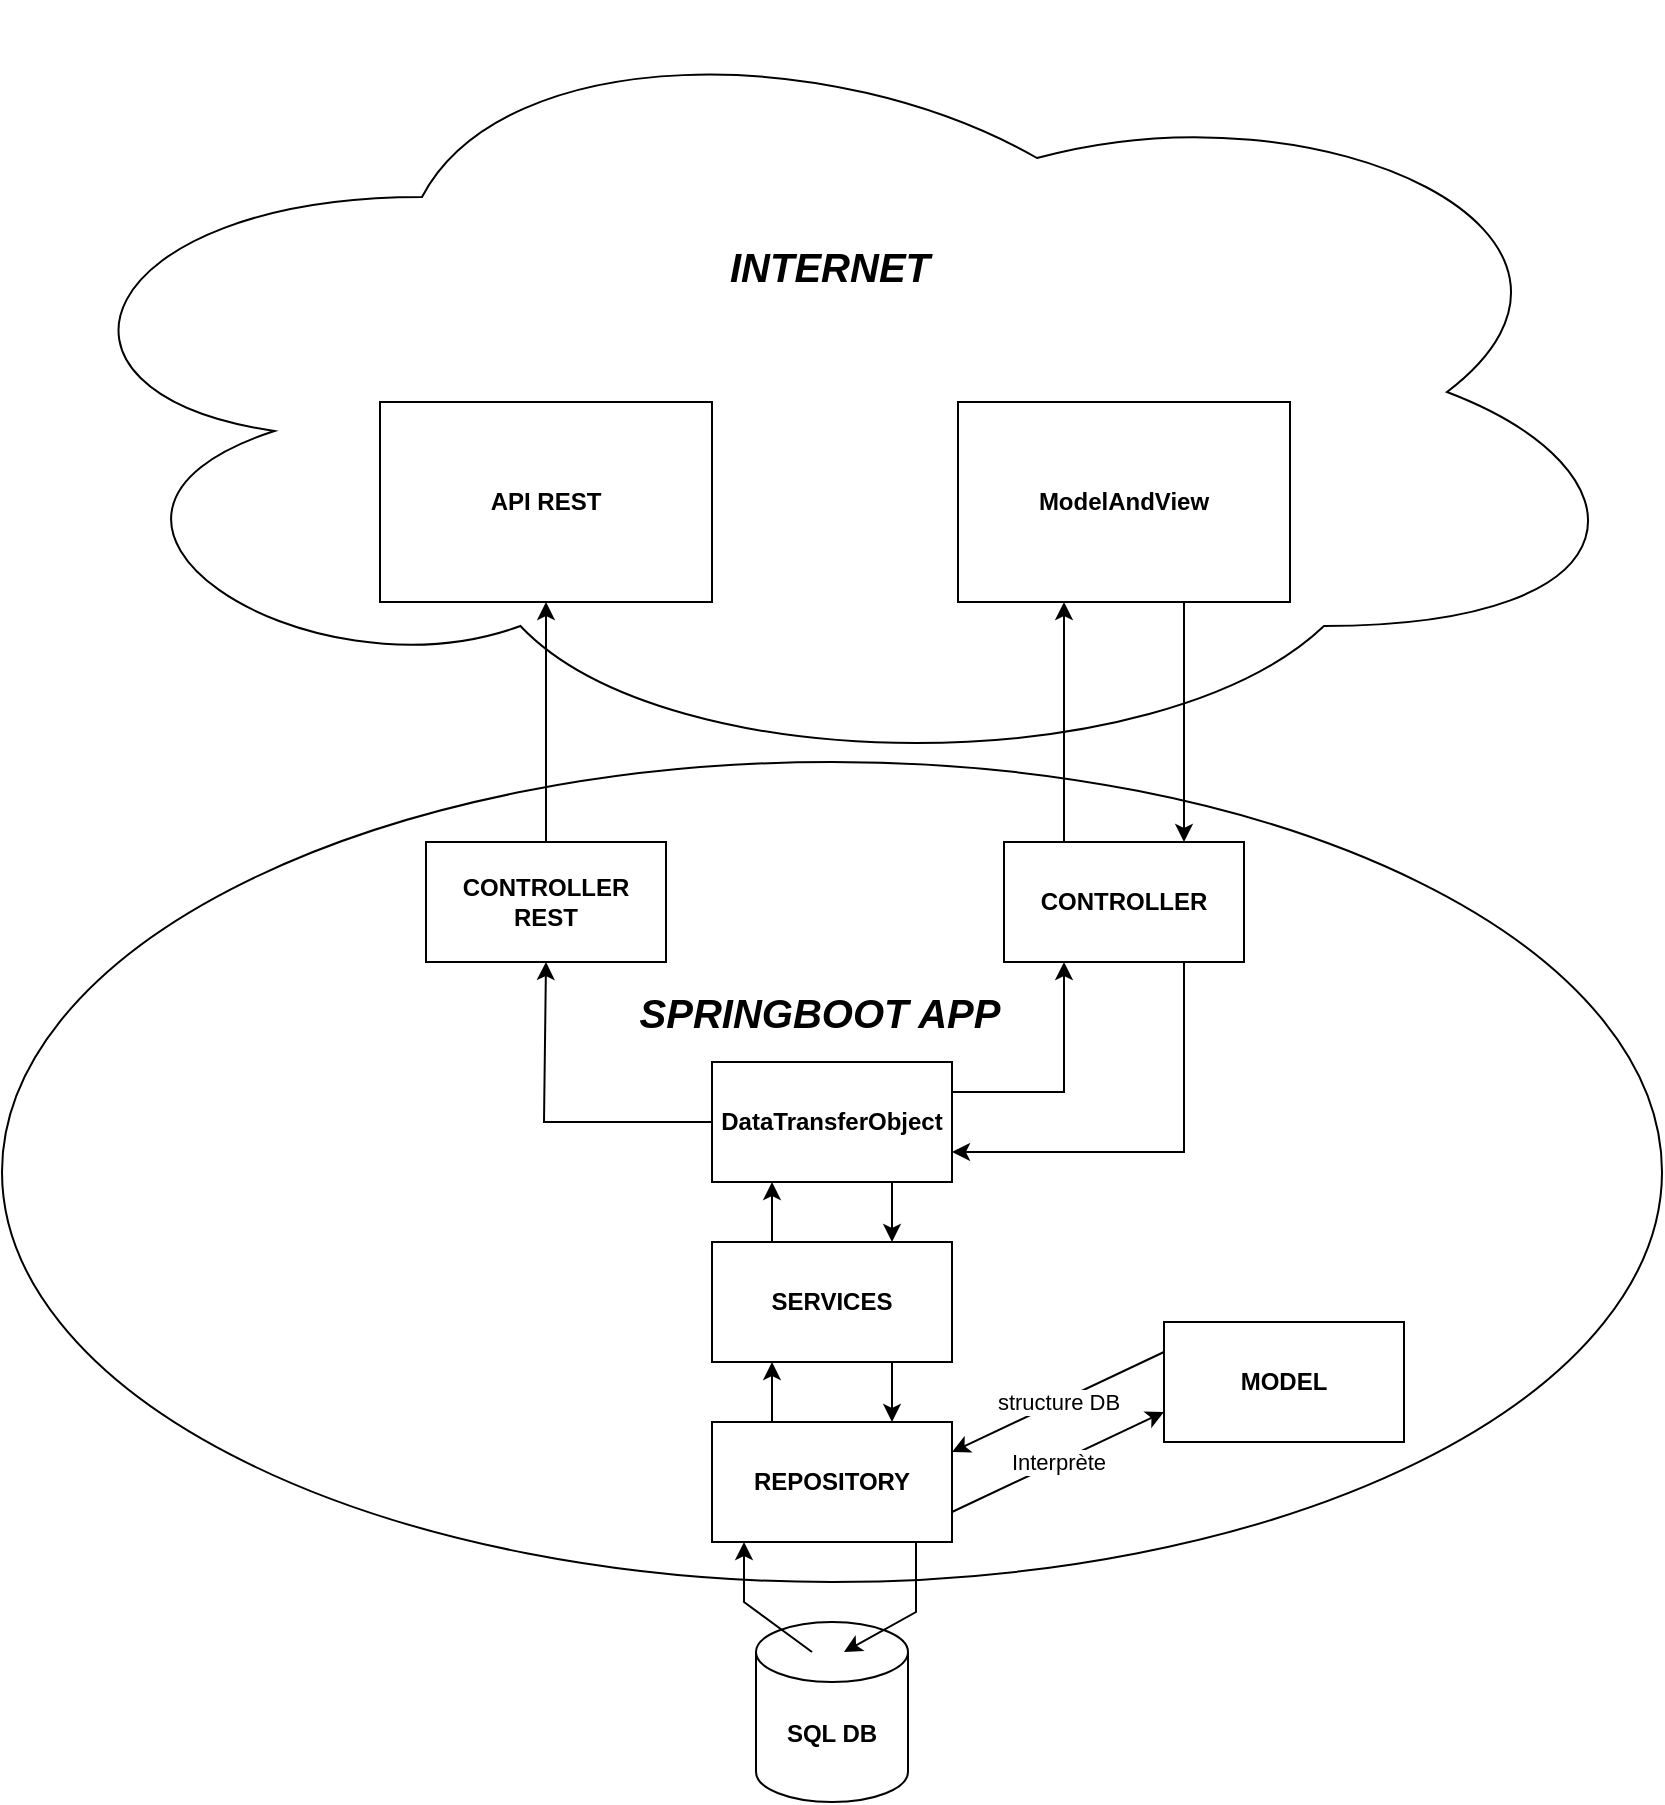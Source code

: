 <mxfile version="17.4.6" type="device"><diagram id="khLDJ6s4ub4RfLViT-xe" name="Page-1"><mxGraphModel dx="2249" dy="1931" grid="1" gridSize="10" guides="1" tooltips="1" connect="1" arrows="1" fold="1" page="1" pageScale="1" pageWidth="827" pageHeight="1169" math="0" shadow="0"><root><mxCell id="0"/><mxCell id="y6-MkMJ_L3PA23XHvJ8X-40" value="Level 1 " style="" parent="0"/><mxCell id="y6-MkMJ_L3PA23XHvJ8X-41" value="&lt;b&gt;&lt;i&gt;&lt;font style=&quot;font-size: 20px&quot;&gt;SPRINGBOOT APP&lt;/font&gt;&lt;/i&gt;&lt;/b&gt;" style="ellipse;whiteSpace=wrap;html=1;movableLabel=1;" vertex="1" parent="y6-MkMJ_L3PA23XHvJ8X-40"><mxGeometry x="-1" y="130" width="830" height="410" as="geometry"><mxPoint x="-6" y="-80" as="offset"/></mxGeometry></mxCell><mxCell id="y6-MkMJ_L3PA23XHvJ8X-50" value="&lt;b&gt;&lt;i&gt;&lt;font style=&quot;font-size: 20px&quot;&gt;INTERNET&lt;/font&gt;&lt;/i&gt;&lt;/b&gt;" style="ellipse;shape=cloud;whiteSpace=wrap;html=1;movableLabel=1;" vertex="1" parent="y6-MkMJ_L3PA23XHvJ8X-40"><mxGeometry x="4" y="-250" width="820" height="390" as="geometry"><mxPoint x="-1" y="-63" as="offset"/></mxGeometry></mxCell><mxCell id="1" value="Level 2" parent="0"/><mxCell id="y6-MkMJ_L3PA23XHvJ8X-3" value="&lt;b&gt;MODEL&lt;/b&gt;" style="rounded=0;whiteSpace=wrap;html=1;" vertex="1" parent="1"><mxGeometry x="580" y="410" width="120" height="60" as="geometry"/></mxCell><mxCell id="y6-MkMJ_L3PA23XHvJ8X-15" value="&lt;b&gt;SQL DB&lt;/b&gt;" style="shape=cylinder3;whiteSpace=wrap;html=1;boundedLbl=1;backgroundOutline=1;size=15;movableLabel=1;noLabel=0;" vertex="1" parent="1"><mxGeometry x="376" y="560" width="76" height="90" as="geometry"><mxPoint y="-2" as="offset"/></mxGeometry></mxCell><mxCell id="y6-MkMJ_L3PA23XHvJ8X-17" value="&lt;b&gt;API REST&lt;/b&gt;" style="rounded=0;whiteSpace=wrap;html=1;" vertex="1" parent="1"><mxGeometry x="188" y="-50" width="166" height="100" as="geometry"/></mxCell><mxCell id="y6-MkMJ_L3PA23XHvJ8X-18" value="&lt;b&gt;DataTransferObject&lt;/b&gt;" style="rounded=0;whiteSpace=wrap;html=1;" vertex="1" parent="1"><mxGeometry x="354" y="280" width="120" height="60" as="geometry"/></mxCell><mxCell id="y6-MkMJ_L3PA23XHvJ8X-19" value="&lt;b&gt;SERVICES&lt;/b&gt;" style="rounded=0;whiteSpace=wrap;html=1;" vertex="1" parent="1"><mxGeometry x="354" y="370" width="120" height="60" as="geometry"/></mxCell><mxCell id="y6-MkMJ_L3PA23XHvJ8X-20" value="&lt;b&gt;REPOSITORY&lt;/b&gt;" style="rounded=0;whiteSpace=wrap;html=1;" vertex="1" parent="1"><mxGeometry x="354" y="460" width="120" height="60" as="geometry"/></mxCell><mxCell id="y6-MkMJ_L3PA23XHvJ8X-36" value="" style="edgeStyle=orthogonalEdgeStyle;rounded=0;orthogonalLoop=1;jettySize=auto;html=1;" edge="1" parent="1" source="y6-MkMJ_L3PA23XHvJ8X-21" target="y6-MkMJ_L3PA23XHvJ8X-17"><mxGeometry relative="1" as="geometry"/></mxCell><mxCell id="y6-MkMJ_L3PA23XHvJ8X-21" value="&lt;b&gt;CONTROLLER REST&lt;/b&gt;" style="rounded=0;whiteSpace=wrap;html=1;" vertex="1" parent="1"><mxGeometry x="211" y="170" width="120" height="60" as="geometry"/></mxCell><mxCell id="y6-MkMJ_L3PA23XHvJ8X-22" value="" style="endArrow=classic;html=1;rounded=0;" edge="1" parent="1"><mxGeometry width="50" height="50" relative="1" as="geometry"><mxPoint x="404" y="575" as="sourcePoint"/><mxPoint x="370" y="520" as="targetPoint"/><Array as="points"><mxPoint x="370" y="550"/></Array></mxGeometry></mxCell><mxCell id="y6-MkMJ_L3PA23XHvJ8X-24" value="" style="endArrow=classic;html=1;rounded=0;" edge="1" parent="1"><mxGeometry width="50" height="50" relative="1" as="geometry"><mxPoint x="456" y="520" as="sourcePoint"/><mxPoint x="420" y="575" as="targetPoint"/><Array as="points"><mxPoint x="456" y="555"/></Array></mxGeometry></mxCell><mxCell id="y6-MkMJ_L3PA23XHvJ8X-29" value="structure DB" style="endArrow=classic;html=1;rounded=0;exitX=0;exitY=0.25;exitDx=0;exitDy=0;entryX=1;entryY=0.25;entryDx=0;entryDy=0;" edge="1" parent="1" source="y6-MkMJ_L3PA23XHvJ8X-3" target="y6-MkMJ_L3PA23XHvJ8X-20"><mxGeometry relative="1" as="geometry"><mxPoint x="520" y="290" as="sourcePoint"/><mxPoint x="620" y="290" as="targetPoint"/></mxGeometry></mxCell><mxCell id="y6-MkMJ_L3PA23XHvJ8X-31" value="Interprète" style="endArrow=classic;html=1;rounded=0;entryX=0;entryY=0.75;entryDx=0;entryDy=0;exitX=1;exitY=0.75;exitDx=0;exitDy=0;" edge="1" parent="1" source="y6-MkMJ_L3PA23XHvJ8X-20" target="y6-MkMJ_L3PA23XHvJ8X-3"><mxGeometry relative="1" as="geometry"><mxPoint x="490" y="540" as="sourcePoint"/><mxPoint x="474" y="500" as="targetPoint"/></mxGeometry></mxCell><mxCell id="y6-MkMJ_L3PA23XHvJ8X-32" value="" style="endArrow=classic;html=1;rounded=0;exitX=0.25;exitY=0;exitDx=0;exitDy=0;entryX=0.25;entryY=1;entryDx=0;entryDy=0;" edge="1" parent="1" source="y6-MkMJ_L3PA23XHvJ8X-20" target="y6-MkMJ_L3PA23XHvJ8X-19"><mxGeometry width="50" height="50" relative="1" as="geometry"><mxPoint x="370" y="460" as="sourcePoint"/><mxPoint x="320" y="440" as="targetPoint"/></mxGeometry></mxCell><mxCell id="y6-MkMJ_L3PA23XHvJ8X-33" value="" style="endArrow=classic;html=1;rounded=0;exitX=0.25;exitY=0;exitDx=0;exitDy=0;entryX=0.25;entryY=1;entryDx=0;entryDy=0;" edge="1" parent="1" source="y6-MkMJ_L3PA23XHvJ8X-19" target="y6-MkMJ_L3PA23XHvJ8X-18"><mxGeometry width="50" height="50" relative="1" as="geometry"><mxPoint x="394" y="470" as="sourcePoint"/><mxPoint x="394" y="440" as="targetPoint"/></mxGeometry></mxCell><mxCell id="y6-MkMJ_L3PA23XHvJ8X-34" value="" style="endArrow=classic;html=1;rounded=0;exitX=0;exitY=0.5;exitDx=0;exitDy=0;entryX=0.5;entryY=1;entryDx=0;entryDy=0;" edge="1" parent="1" source="y6-MkMJ_L3PA23XHvJ8X-18" target="y6-MkMJ_L3PA23XHvJ8X-21"><mxGeometry width="50" height="50" relative="1" as="geometry"><mxPoint x="540" y="320" as="sourcePoint"/><mxPoint x="590" y="270" as="targetPoint"/><Array as="points"><mxPoint x="270" y="310"/></Array></mxGeometry></mxCell><mxCell id="y6-MkMJ_L3PA23XHvJ8X-37" value="&lt;b&gt;CONTROLLER&lt;br&gt;&lt;/b&gt;" style="rounded=0;whiteSpace=wrap;html=1;" vertex="1" parent="1"><mxGeometry x="500" y="170" width="120" height="60" as="geometry"/></mxCell><mxCell id="y6-MkMJ_L3PA23XHvJ8X-38" value="" style="endArrow=classic;html=1;rounded=0;exitX=1;exitY=0.25;exitDx=0;exitDy=0;entryX=0.25;entryY=1;entryDx=0;entryDy=0;" edge="1" parent="1" source="y6-MkMJ_L3PA23XHvJ8X-18" target="y6-MkMJ_L3PA23XHvJ8X-37"><mxGeometry width="50" height="50" relative="1" as="geometry"><mxPoint x="644" y="310" as="sourcePoint"/><mxPoint x="561" y="230" as="targetPoint"/><Array as="points"><mxPoint x="530" y="295"/></Array></mxGeometry></mxCell><mxCell id="y6-MkMJ_L3PA23XHvJ8X-46" value="" style="endArrow=classic;html=1;rounded=0;exitX=0.75;exitY=1;exitDx=0;exitDy=0;entryX=0.75;entryY=0;entryDx=0;entryDy=0;" edge="1" parent="1" source="y6-MkMJ_L3PA23XHvJ8X-18" target="y6-MkMJ_L3PA23XHvJ8X-19"><mxGeometry width="50" height="50" relative="1" as="geometry"><mxPoint x="510" y="350" as="sourcePoint"/><mxPoint x="560" y="300" as="targetPoint"/></mxGeometry></mxCell><mxCell id="y6-MkMJ_L3PA23XHvJ8X-47" value="" style="endArrow=classic;html=1;rounded=0;exitX=0.75;exitY=1;exitDx=0;exitDy=0;entryX=0.75;entryY=0;entryDx=0;entryDy=0;" edge="1" parent="1" source="y6-MkMJ_L3PA23XHvJ8X-19" target="y6-MkMJ_L3PA23XHvJ8X-20"><mxGeometry width="50" height="50" relative="1" as="geometry"><mxPoint x="540" y="320" as="sourcePoint"/><mxPoint x="590" y="270" as="targetPoint"/></mxGeometry></mxCell><mxCell id="y6-MkMJ_L3PA23XHvJ8X-48" value="&lt;b&gt;ModelAndView&lt;br&gt;&lt;/b&gt;" style="rounded=0;whiteSpace=wrap;html=1;" vertex="1" parent="1"><mxGeometry x="477" y="-50" width="166" height="100" as="geometry"/></mxCell><mxCell id="y6-MkMJ_L3PA23XHvJ8X-51" value="" style="endArrow=classic;html=1;rounded=0;fontSize=20;" edge="1" parent="1"><mxGeometry width="50" height="50" relative="1" as="geometry"><mxPoint x="530" y="170" as="sourcePoint"/><mxPoint x="530" y="50" as="targetPoint"/></mxGeometry></mxCell><mxCell id="y6-MkMJ_L3PA23XHvJ8X-52" value="" style="endArrow=classic;html=1;rounded=0;fontSize=20;entryX=0.75;entryY=0;entryDx=0;entryDy=0;" edge="1" parent="1" target="y6-MkMJ_L3PA23XHvJ8X-37"><mxGeometry width="50" height="50" relative="1" as="geometry"><mxPoint x="590" y="50" as="sourcePoint"/><mxPoint x="665" y="80" as="targetPoint"/></mxGeometry></mxCell><mxCell id="y6-MkMJ_L3PA23XHvJ8X-53" value="" style="endArrow=classic;html=1;rounded=0;fontSize=20;entryX=1;entryY=0.75;entryDx=0;entryDy=0;" edge="1" parent="1" target="y6-MkMJ_L3PA23XHvJ8X-18"><mxGeometry width="50" height="50" relative="1" as="geometry"><mxPoint x="590" y="230" as="sourcePoint"/><mxPoint x="640" y="180" as="targetPoint"/><Array as="points"><mxPoint x="590" y="325"/></Array></mxGeometry></mxCell></root></mxGraphModel></diagram></mxfile>